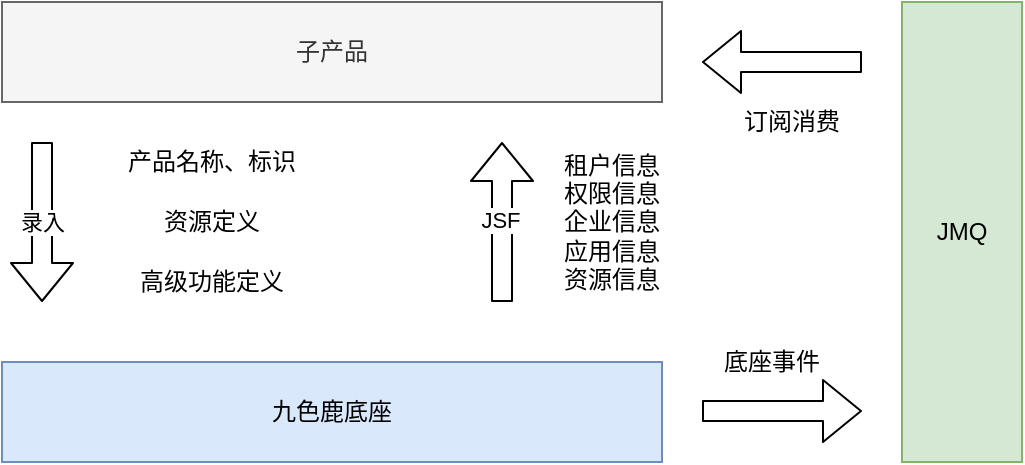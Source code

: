 <mxfile version="13.9.3" type="github">
  <diagram id="P6MHLuRTmVlDkCRj13dx" name="第 1 页">
    <mxGraphModel dx="1426" dy="715" grid="1" gridSize="10" guides="1" tooltips="1" connect="1" arrows="1" fold="1" page="1" pageScale="1" pageWidth="827" pageHeight="1169" math="0" shadow="0">
      <root>
        <mxCell id="0" />
        <mxCell id="1" parent="0" />
        <mxCell id="_sziClFjHZsIfzENTsnO-1" value="九色鹿底座" style="rounded=0;whiteSpace=wrap;html=1;fillColor=#dae8fc;strokeColor=#6c8ebf;" vertex="1" parent="1">
          <mxGeometry x="140" y="380" width="330" height="50" as="geometry" />
        </mxCell>
        <mxCell id="_sziClFjHZsIfzENTsnO-2" value="子产品" style="rounded=0;whiteSpace=wrap;html=1;fillColor=#f5f5f5;strokeColor=#666666;fontColor=#333333;" vertex="1" parent="1">
          <mxGeometry x="140" y="200" width="330" height="50" as="geometry" />
        </mxCell>
        <mxCell id="_sziClFjHZsIfzENTsnO-5" value="录入" style="shape=flexArrow;endArrow=classic;html=1;" edge="1" parent="1">
          <mxGeometry width="50" height="50" relative="1" as="geometry">
            <mxPoint x="160" y="270" as="sourcePoint" />
            <mxPoint x="160" y="350" as="targetPoint" />
          </mxGeometry>
        </mxCell>
        <mxCell id="_sziClFjHZsIfzENTsnO-6" value="产品名称、标识" style="text;html=1;strokeColor=none;fillColor=none;align=center;verticalAlign=middle;whiteSpace=wrap;rounded=0;" vertex="1" parent="1">
          <mxGeometry x="200" y="270" width="90" height="20" as="geometry" />
        </mxCell>
        <mxCell id="_sziClFjHZsIfzENTsnO-7" value="资源定义" style="text;html=1;strokeColor=none;fillColor=none;align=center;verticalAlign=middle;whiteSpace=wrap;rounded=0;" vertex="1" parent="1">
          <mxGeometry x="205" y="300" width="80" height="20" as="geometry" />
        </mxCell>
        <mxCell id="_sziClFjHZsIfzENTsnO-8" value="高级功能定义" style="text;html=1;strokeColor=none;fillColor=none;align=center;verticalAlign=middle;whiteSpace=wrap;rounded=0;" vertex="1" parent="1">
          <mxGeometry x="205" y="330" width="80" height="20" as="geometry" />
        </mxCell>
        <mxCell id="_sziClFjHZsIfzENTsnO-9" value="JMQ" style="rounded=0;whiteSpace=wrap;html=1;fillColor=#d5e8d4;strokeColor=#82b366;" vertex="1" parent="1">
          <mxGeometry x="590" y="200" width="60" height="230" as="geometry" />
        </mxCell>
        <mxCell id="_sziClFjHZsIfzENTsnO-10" value="" style="shape=flexArrow;endArrow=classic;html=1;" edge="1" parent="1">
          <mxGeometry width="50" height="50" relative="1" as="geometry">
            <mxPoint x="490" y="404.5" as="sourcePoint" />
            <mxPoint x="570" y="404.5" as="targetPoint" />
          </mxGeometry>
        </mxCell>
        <mxCell id="_sziClFjHZsIfzENTsnO-11" value="底座事件" style="text;html=1;strokeColor=none;fillColor=none;align=center;verticalAlign=middle;whiteSpace=wrap;rounded=0;" vertex="1" parent="1">
          <mxGeometry x="480" y="370" width="90" height="20" as="geometry" />
        </mxCell>
        <mxCell id="_sziClFjHZsIfzENTsnO-12" value="" style="shape=flexArrow;endArrow=classic;html=1;" edge="1" parent="1">
          <mxGeometry width="50" height="50" relative="1" as="geometry">
            <mxPoint x="570" y="230" as="sourcePoint" />
            <mxPoint x="490" y="230" as="targetPoint" />
          </mxGeometry>
        </mxCell>
        <mxCell id="_sziClFjHZsIfzENTsnO-13" value="订阅消费" style="text;html=1;strokeColor=none;fillColor=none;align=center;verticalAlign=middle;whiteSpace=wrap;rounded=0;" vertex="1" parent="1">
          <mxGeometry x="490" y="250" width="90" height="20" as="geometry" />
        </mxCell>
        <mxCell id="_sziClFjHZsIfzENTsnO-15" value="" style="shape=flexArrow;endArrow=classic;html=1;" edge="1" parent="1">
          <mxGeometry width="50" height="50" relative="1" as="geometry">
            <mxPoint x="390" y="350" as="sourcePoint" />
            <mxPoint x="390" y="270" as="targetPoint" />
          </mxGeometry>
        </mxCell>
        <mxCell id="_sziClFjHZsIfzENTsnO-21" value="JSF" style="edgeLabel;html=1;align=center;verticalAlign=middle;resizable=0;points=[];" vertex="1" connectable="0" parent="_sziClFjHZsIfzENTsnO-15">
          <mxGeometry x="0.025" y="1" relative="1" as="geometry">
            <mxPoint as="offset" />
          </mxGeometry>
        </mxCell>
        <mxCell id="_sziClFjHZsIfzENTsnO-16" value="租户信息&lt;br&gt;权限信息&lt;br&gt;企业信息&lt;br&gt;应用信息&lt;br&gt;资源信息" style="text;html=1;strokeColor=none;fillColor=none;align=center;verticalAlign=middle;whiteSpace=wrap;rounded=0;" vertex="1" parent="1">
          <mxGeometry x="400" y="300" width="90" height="20" as="geometry" />
        </mxCell>
      </root>
    </mxGraphModel>
  </diagram>
</mxfile>
